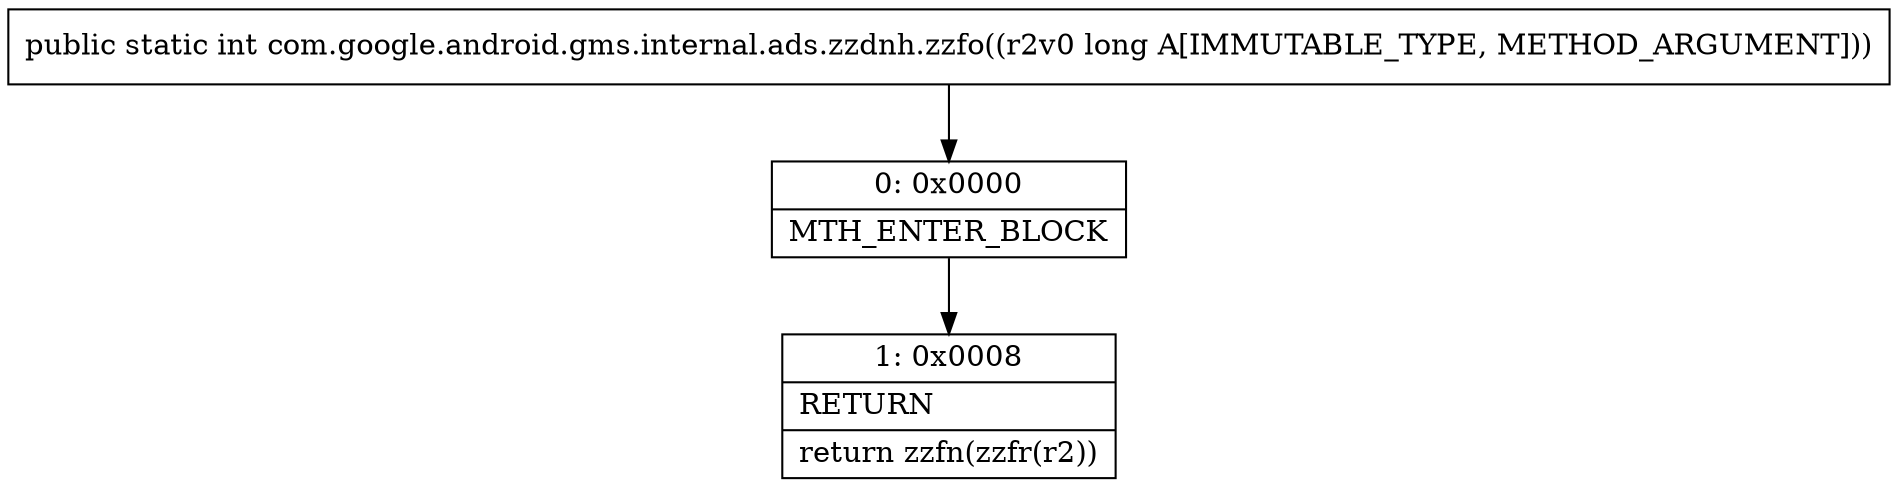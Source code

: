 digraph "CFG forcom.google.android.gms.internal.ads.zzdnh.zzfo(J)I" {
Node_0 [shape=record,label="{0\:\ 0x0000|MTH_ENTER_BLOCK\l}"];
Node_1 [shape=record,label="{1\:\ 0x0008|RETURN\l|return zzfn(zzfr(r2))\l}"];
MethodNode[shape=record,label="{public static int com.google.android.gms.internal.ads.zzdnh.zzfo((r2v0 long A[IMMUTABLE_TYPE, METHOD_ARGUMENT])) }"];
MethodNode -> Node_0;
Node_0 -> Node_1;
}

